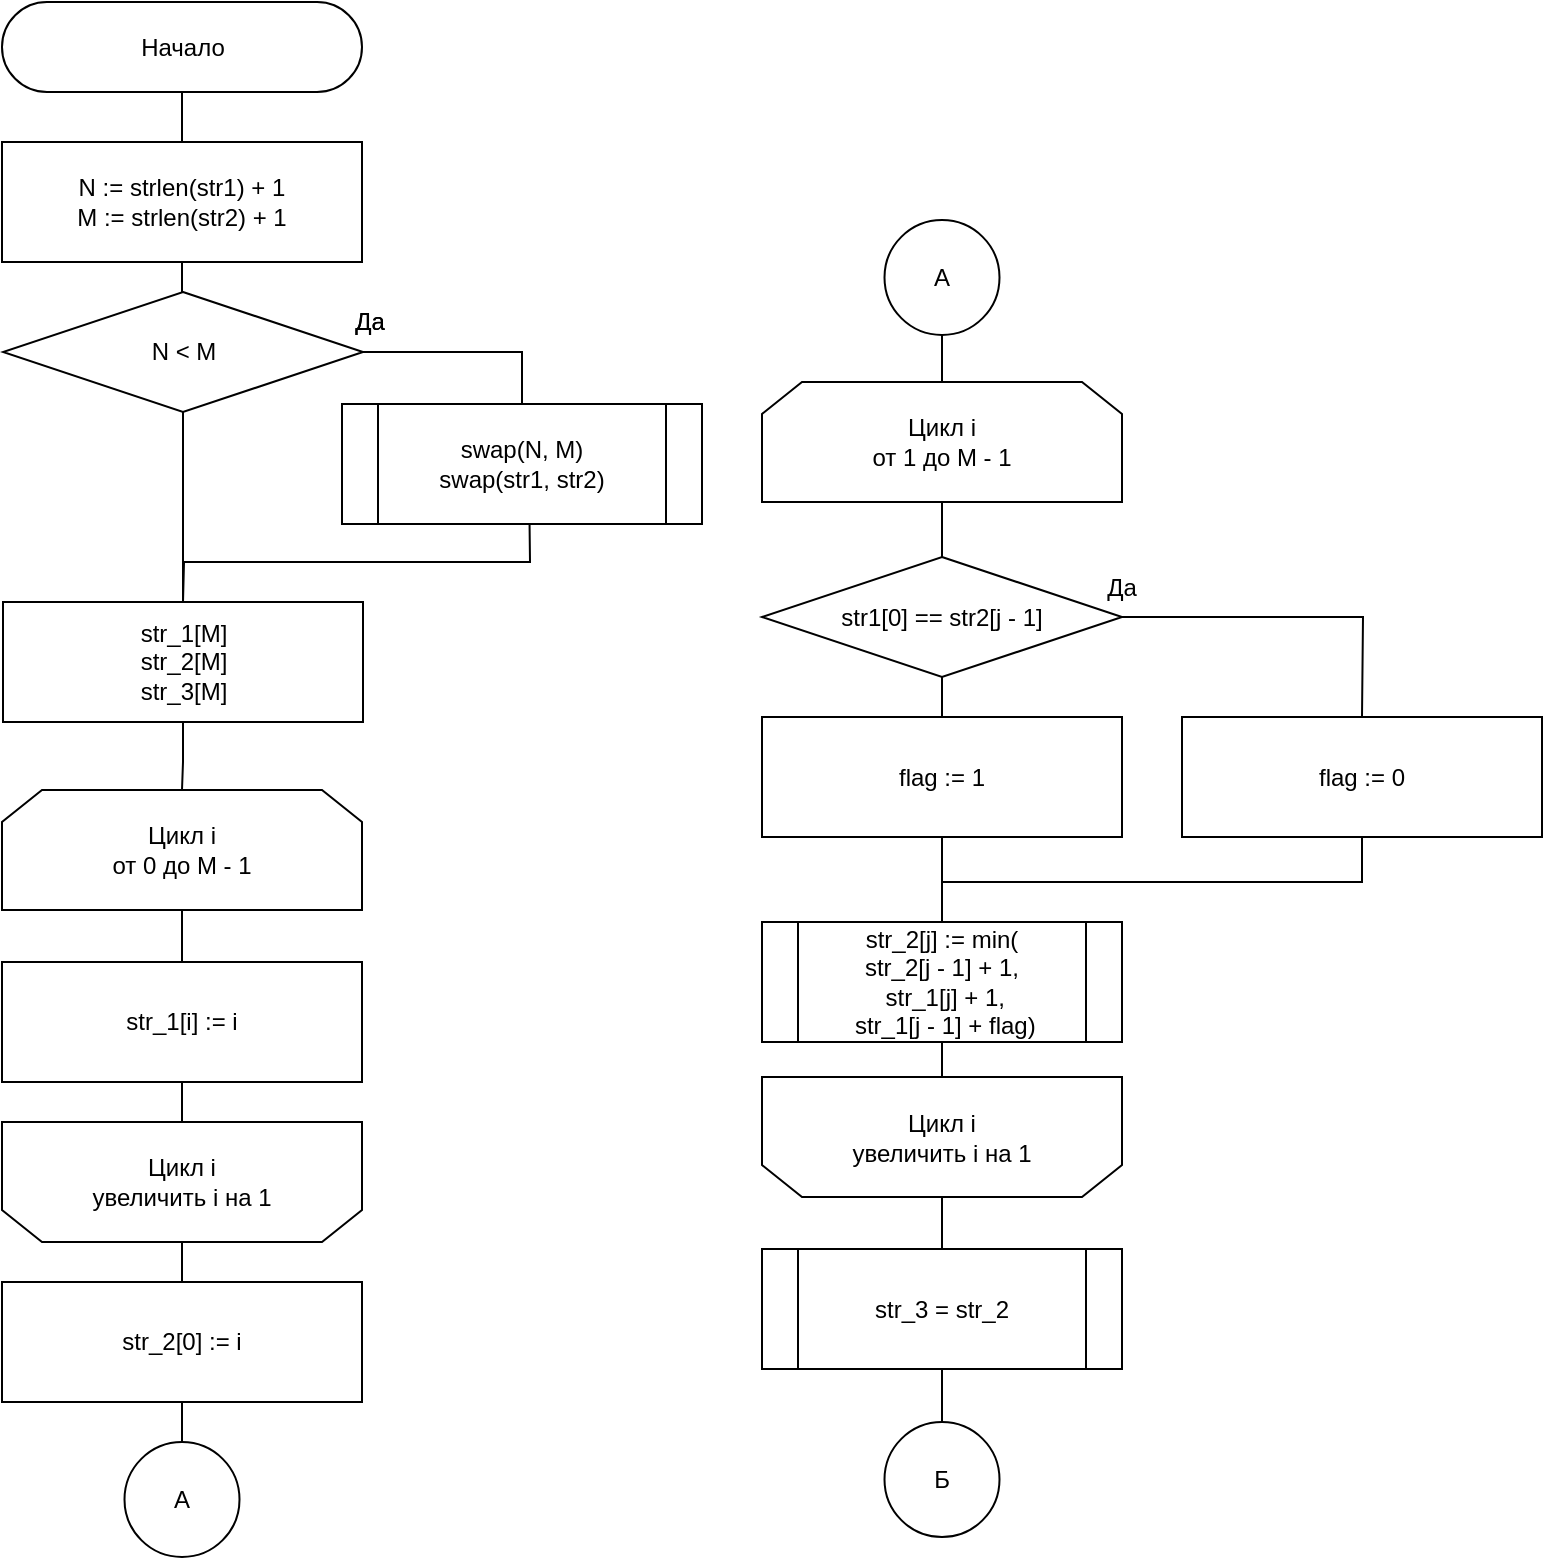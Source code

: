 <mxfile version="20.6.0" type="device"><diagram id="9uQ9ZiaEE8bDvj1Upp3o" name="Страница 1"><mxGraphModel dx="2844" dy="1544" grid="1" gridSize="10" guides="1" tooltips="1" connect="1" arrows="1" fold="1" page="1" pageScale="1" pageWidth="1169" pageHeight="827" math="0" shadow="0"><root><mxCell id="0"/><mxCell id="1" parent="0"/><mxCell id="8Jzv-b_DoRKBQN0-mvvZ-2" value="Начало" style="html=1;dashed=0;whitespace=wrap;shape=mxgraph.dfd.start" parent="1" vertex="1"><mxGeometry x="150" width="180" height="45" as="geometry"/></mxCell><mxCell id="8Jzv-b_DoRKBQN0-mvvZ-3" value="" style="edgeStyle=orthogonalEdgeStyle;rounded=0;orthogonalLoop=1;jettySize=auto;html=1;" parent="1" source="8Jzv-b_DoRKBQN0-mvvZ-4" target="8Jzv-b_DoRKBQN0-mvvZ-8" edge="1"><mxGeometry relative="1" as="geometry"/></mxCell><mxCell id="8Jzv-b_DoRKBQN0-mvvZ-4" value="&lt;div&gt;N := strlen(str1) + 1&lt;br&gt;&lt;/div&gt;&lt;div&gt;M := strlen(str2) + 1&lt;br&gt;&lt;/div&gt;" style="rounded=0;whiteSpace=wrap;html=1;shadow=0;" parent="1" vertex="1"><mxGeometry x="150" y="70" width="180" height="60" as="geometry"/></mxCell><mxCell id="8Jzv-b_DoRKBQN0-mvvZ-7" value="" style="edgeStyle=orthogonalEdgeStyle;rounded=0;orthogonalLoop=1;jettySize=auto;html=1;entryX=0.5;entryY=0;entryDx=0;entryDy=0;endArrow=none;endFill=0;" parent="1" source="8Jzv-b_DoRKBQN0-mvvZ-8" edge="1"><mxGeometry relative="1" as="geometry"><mxPoint x="240.5" y="300" as="targetPoint"/></mxGeometry></mxCell><mxCell id="8Jzv-b_DoRKBQN0-mvvZ-8" value="N &amp;lt; M" style="rhombus;whiteSpace=wrap;html=1;shadow=0;" parent="1" vertex="1"><mxGeometry x="150.5" y="145.0" width="180" height="60" as="geometry"/></mxCell><mxCell id="8Jzv-b_DoRKBQN0-mvvZ-9" value="Да" style="text;html=1;strokeColor=none;fillColor=none;align=center;verticalAlign=middle;whiteSpace=wrap;rounded=0;shadow=0;" parent="1" vertex="1"><mxGeometry x="304" y="145" width="60" height="30" as="geometry"/></mxCell><mxCell id="vidyQBy7Az7c1qWI-CH7-7" value="" style="edgeStyle=orthogonalEdgeStyle;rounded=0;orthogonalLoop=1;jettySize=auto;html=1;endArrow=none;endFill=0;" edge="1" parent="1" source="8Jzv-b_DoRKBQN0-mvvZ-13" target="8Jzv-b_DoRKBQN0-mvvZ-93"><mxGeometry relative="1" as="geometry"/></mxCell><mxCell id="8Jzv-b_DoRKBQN0-mvvZ-13" value="&lt;div&gt;Цикл i &lt;br&gt;&lt;/div&gt;&lt;div&gt;от 0 до M - 1&lt;/div&gt;" style="shape=loopLimit;whiteSpace=wrap;html=1;shadow=0;" parent="1" vertex="1"><mxGeometry x="150" y="394" width="180" height="60" as="geometry"/></mxCell><mxCell id="8Jzv-b_DoRKBQN0-mvvZ-19" value="&lt;div&gt;Цикл i&lt;/div&gt;&lt;div&gt;увеличить i на 1&lt;br&gt;&lt;/div&gt;" style="shape=loopLimit;whiteSpace=wrap;html=1;direction=west;shadow=0;" parent="1" vertex="1"><mxGeometry x="150" y="560" width="180" height="60" as="geometry"/></mxCell><mxCell id="8Jzv-b_DoRKBQN0-mvvZ-55" value="Да" style="text;html=1;strokeColor=none;fillColor=none;align=center;verticalAlign=middle;whiteSpace=wrap;rounded=0;shadow=0;" parent="1" vertex="1"><mxGeometry x="304" y="145" width="60" height="30" as="geometry"/></mxCell><mxCell id="vidyQBy7Az7c1qWI-CH7-6" value="" style="edgeStyle=orthogonalEdgeStyle;rounded=0;orthogonalLoop=1;jettySize=auto;html=1;endArrow=none;endFill=0;" edge="1" parent="1" source="8Jzv-b_DoRKBQN0-mvvZ-61" target="8Jzv-b_DoRKBQN0-mvvZ-13"><mxGeometry relative="1" as="geometry"/></mxCell><mxCell id="8Jzv-b_DoRKBQN0-mvvZ-61" value="&lt;div&gt;str_1[M]&lt;/div&gt;&lt;div&gt;str_2[M]&lt;/div&gt;&lt;div&gt;str_3[M]&lt;br&gt;&lt;/div&gt;" style="rounded=0;whiteSpace=wrap;html=1;shadow=0;" parent="1" vertex="1"><mxGeometry x="150.5" y="300" width="180" height="60" as="geometry"/></mxCell><mxCell id="8Jzv-b_DoRKBQN0-mvvZ-93" value="str_1[i] := i" style="rounded=0;whiteSpace=wrap;html=1;shadow=0;" parent="1" vertex="1"><mxGeometry x="150" y="480" width="180" height="60" as="geometry"/></mxCell><mxCell id="vidyQBy7Az7c1qWI-CH7-12" value="" style="edgeStyle=orthogonalEdgeStyle;rounded=0;orthogonalLoop=1;jettySize=auto;html=1;endArrow=none;endFill=0;" edge="1" parent="1" source="8Jzv-b_DoRKBQN0-mvvZ-94" target="8Jzv-b_DoRKBQN0-mvvZ-137"><mxGeometry relative="1" as="geometry"/></mxCell><mxCell id="8Jzv-b_DoRKBQN0-mvvZ-94" value="str_2[0] := i" style="rounded=0;whiteSpace=wrap;html=1;shadow=0;" parent="1" vertex="1"><mxGeometry x="150" y="640" width="180" height="60" as="geometry"/></mxCell><mxCell id="8Jzv-b_DoRKBQN0-mvvZ-115" value="" style="edgeStyle=orthogonalEdgeStyle;rounded=0;orthogonalLoop=1;jettySize=auto;html=1;endArrow=none;endFill=0;" parent="1" source="8Jzv-b_DoRKBQN0-mvvZ-116" edge="1"><mxGeometry relative="1" as="geometry"><mxPoint x="620" y="277.5" as="targetPoint"/></mxGeometry></mxCell><mxCell id="8Jzv-b_DoRKBQN0-mvvZ-116" value="&lt;div&gt;Цикл i&lt;/div&gt;&lt;div&gt;от 1 до M - 1&lt;br&gt;&lt;/div&gt;" style="shape=loopLimit;whiteSpace=wrap;html=1;shadow=0;" parent="1" vertex="1"><mxGeometry x="530" y="190" width="180" height="60" as="geometry"/></mxCell><mxCell id="8Jzv-b_DoRKBQN0-mvvZ-140" style="edgeStyle=orthogonalEdgeStyle;rounded=0;orthogonalLoop=1;jettySize=auto;html=1;exitX=0.5;exitY=0;exitDx=0;exitDy=0;entryX=0.5;entryY=0;entryDx=0;entryDy=0;endArrow=none;endFill=0;" parent="1" source="8Jzv-b_DoRKBQN0-mvvZ-117" target="8Jzv-b_DoRKBQN0-mvvZ-139" edge="1"><mxGeometry relative="1" as="geometry"/></mxCell><mxCell id="8Jzv-b_DoRKBQN0-mvvZ-117" value="&lt;div&gt;Цикл i&lt;/div&gt;&lt;div&gt;увеличить i на 1&lt;br&gt;&lt;/div&gt;" style="shape=loopLimit;whiteSpace=wrap;html=1;direction=west;shadow=0;" parent="1" vertex="1"><mxGeometry x="530" y="537.5" width="180" height="60" as="geometry"/></mxCell><mxCell id="8Jzv-b_DoRKBQN0-mvvZ-118" style="edgeStyle=orthogonalEdgeStyle;rounded=0;orthogonalLoop=1;jettySize=auto;html=1;exitX=1;exitY=0.5;exitDx=0;exitDy=0;entryX=0.5;entryY=0;entryDx=0;entryDy=0;endArrow=none;endFill=0;" parent="1" source="8Jzv-b_DoRKBQN0-mvvZ-120" edge="1"><mxGeometry relative="1" as="geometry"><mxPoint x="830" y="357.5" as="targetPoint"/></mxGeometry></mxCell><mxCell id="8Jzv-b_DoRKBQN0-mvvZ-119" style="edgeStyle=orthogonalEdgeStyle;rounded=0;orthogonalLoop=1;jettySize=auto;html=1;exitX=0.5;exitY=1;exitDx=0;exitDy=0;entryX=0.5;entryY=0;entryDx=0;entryDy=0;endArrow=none;endFill=0;" parent="1" source="8Jzv-b_DoRKBQN0-mvvZ-120" target="8Jzv-b_DoRKBQN0-mvvZ-125" edge="1"><mxGeometry relative="1" as="geometry"/></mxCell><mxCell id="8Jzv-b_DoRKBQN0-mvvZ-120" value="str1[0] == str2[j - 1]" style="rhombus;whiteSpace=wrap;html=1;shadow=0;" parent="1" vertex="1"><mxGeometry x="530" y="277.5" width="180" height="60" as="geometry"/></mxCell><mxCell id="8Jzv-b_DoRKBQN0-mvvZ-121" value="Да" style="text;html=1;strokeColor=none;fillColor=none;align=center;verticalAlign=middle;whiteSpace=wrap;rounded=0;shadow=0;" parent="1" vertex="1"><mxGeometry x="680" y="277.5" width="60" height="30" as="geometry"/></mxCell><mxCell id="8Jzv-b_DoRKBQN0-mvvZ-122" style="edgeStyle=orthogonalEdgeStyle;rounded=0;orthogonalLoop=1;jettySize=auto;html=1;exitX=0.5;exitY=1;exitDx=0;exitDy=0;entryX=0.5;entryY=0;entryDx=0;entryDy=0;" parent="1" target="8Jzv-b_DoRKBQN0-mvvZ-127" edge="1"><mxGeometry relative="1" as="geometry"><mxPoint x="830" y="417.5" as="sourcePoint"/><mxPoint x="620" y="457.5" as="targetPoint"/><Array as="points"><mxPoint x="830" y="440"/><mxPoint x="620" y="440"/><mxPoint x="620" y="464"/></Array></mxGeometry></mxCell><mxCell id="8Jzv-b_DoRKBQN0-mvvZ-123" value="flag := 0" style="rounded=0;whiteSpace=wrap;html=1;shadow=0;" parent="1" vertex="1"><mxGeometry x="740" y="357.5" width="180" height="60" as="geometry"/></mxCell><mxCell id="8Jzv-b_DoRKBQN0-mvvZ-124" value="" style="edgeStyle=orthogonalEdgeStyle;rounded=0;orthogonalLoop=1;jettySize=auto;html=1;entryX=0.5;entryY=0;entryDx=0;entryDy=0;endArrow=none;endFill=0;" parent="1" source="8Jzv-b_DoRKBQN0-mvvZ-125" target="8Jzv-b_DoRKBQN0-mvvZ-127" edge="1"><mxGeometry relative="1" as="geometry"><mxPoint x="620" y="457.5" as="targetPoint"/></mxGeometry></mxCell><mxCell id="8Jzv-b_DoRKBQN0-mvvZ-125" value="flag := 1" style="rounded=0;whiteSpace=wrap;html=1;shadow=0;" parent="1" vertex="1"><mxGeometry x="530" y="357.5" width="180" height="60" as="geometry"/></mxCell><mxCell id="8Jzv-b_DoRKBQN0-mvvZ-126" style="edgeStyle=orthogonalEdgeStyle;rounded=0;orthogonalLoop=1;jettySize=auto;html=1;exitX=0.5;exitY=1;exitDx=0;exitDy=0;entryX=0.5;entryY=1;entryDx=0;entryDy=0;endArrow=none;endFill=0;" parent="1" target="8Jzv-b_DoRKBQN0-mvvZ-117" edge="1"><mxGeometry relative="1" as="geometry"><mxPoint x="620" y="517.5" as="sourcePoint"/></mxGeometry></mxCell><mxCell id="8Jzv-b_DoRKBQN0-mvvZ-127" value="str_2[j] := min(&lt;br&gt;str_2[j - 1] + 1,&lt;br&gt;&amp;nbsp;str_1[j] + 1,&lt;br&gt;&amp;nbsp;str_1[j - 1] + flag)" style="shape=process;whiteSpace=wrap;html=1;backgroundOutline=1;shadow=0;" parent="1" vertex="1"><mxGeometry x="530" y="460" width="180" height="60" as="geometry"/></mxCell><mxCell id="8Jzv-b_DoRKBQN0-mvvZ-136" style="edgeStyle=orthogonalEdgeStyle;rounded=0;orthogonalLoop=1;jettySize=auto;html=1;exitX=0.5;exitY=1;exitDx=0;exitDy=0;entryX=0.5;entryY=0;entryDx=0;entryDy=0;endArrow=none;endFill=0;" parent="1" source="8Jzv-b_DoRKBQN0-mvvZ-135" target="8Jzv-b_DoRKBQN0-mvvZ-116" edge="1"><mxGeometry relative="1" as="geometry"/></mxCell><mxCell id="8Jzv-b_DoRKBQN0-mvvZ-135" value="А" style="ellipse;whiteSpace=wrap;html=1;aspect=fixed;" parent="1" vertex="1"><mxGeometry x="591.25" y="109" width="57.5" height="57.5" as="geometry"/></mxCell><mxCell id="8Jzv-b_DoRKBQN0-mvvZ-137" value="А" style="ellipse;whiteSpace=wrap;html=1;aspect=fixed;" parent="1" vertex="1"><mxGeometry x="211.25" y="720" width="57.5" height="57.5" as="geometry"/></mxCell><mxCell id="8Jzv-b_DoRKBQN0-mvvZ-143" style="edgeStyle=orthogonalEdgeStyle;rounded=0;orthogonalLoop=1;jettySize=auto;html=1;exitX=0.5;exitY=1;exitDx=0;exitDy=0;entryX=0.5;entryY=0;entryDx=0;entryDy=0;endArrow=none;endFill=0;" parent="1" source="8Jzv-b_DoRKBQN0-mvvZ-139" target="8Jzv-b_DoRKBQN0-mvvZ-142" edge="1"><mxGeometry relative="1" as="geometry"/></mxCell><mxCell id="8Jzv-b_DoRKBQN0-mvvZ-139" value="str_3 = str_2" style="shape=process;whiteSpace=wrap;html=1;backgroundOutline=1;shadow=0;" parent="1" vertex="1"><mxGeometry x="530" y="623.5" width="180" height="60" as="geometry"/></mxCell><mxCell id="8Jzv-b_DoRKBQN0-mvvZ-142" value="Б" style="ellipse;whiteSpace=wrap;html=1;aspect=fixed;" parent="1" vertex="1"><mxGeometry x="591.25" y="710" width="57.5" height="57.5" as="geometry"/></mxCell><mxCell id="vidyQBy7Az7c1qWI-CH7-1" value="swap(N, M)&lt;br&gt;swap(str1, str2)" style="shape=process;whiteSpace=wrap;html=1;backgroundOutline=1;shadow=0;" vertex="1" parent="1"><mxGeometry x="320" y="201" width="180" height="60" as="geometry"/></mxCell><mxCell id="vidyQBy7Az7c1qWI-CH7-3" value="" style="endArrow=none;html=1;rounded=0;entryX=0.5;entryY=0.5;entryDx=0;entryDy=22.5;entryPerimeter=0;exitX=0.5;exitY=0;exitDx=0;exitDy=0;" edge="1" parent="1" source="8Jzv-b_DoRKBQN0-mvvZ-4" target="8Jzv-b_DoRKBQN0-mvvZ-2"><mxGeometry width="50" height="50" relative="1" as="geometry"><mxPoint x="250" y="140" as="sourcePoint"/><mxPoint x="300" y="90" as="targetPoint"/></mxGeometry></mxCell><mxCell id="vidyQBy7Az7c1qWI-CH7-4" value="" style="endArrow=none;html=1;rounded=0;entryX=0.5;entryY=0;entryDx=0;entryDy=0;exitX=1;exitY=0.5;exitDx=0;exitDy=0;" edge="1" parent="1" source="8Jzv-b_DoRKBQN0-mvvZ-8" target="vidyQBy7Az7c1qWI-CH7-1"><mxGeometry width="50" height="50" relative="1" as="geometry"><mxPoint x="310" y="290" as="sourcePoint"/><mxPoint x="360" y="240" as="targetPoint"/><Array as="points"><mxPoint x="410" y="175"/></Array></mxGeometry></mxCell><mxCell id="vidyQBy7Az7c1qWI-CH7-5" value="" style="endArrow=none;html=1;rounded=0;exitX=0.5;exitY=0;exitDx=0;exitDy=0;entryX=0.521;entryY=1.005;entryDx=0;entryDy=0;entryPerimeter=0;" edge="1" parent="1" source="8Jzv-b_DoRKBQN0-mvvZ-61" target="vidyQBy7Az7c1qWI-CH7-1"><mxGeometry width="50" height="50" relative="1" as="geometry"><mxPoint x="310" y="290" as="sourcePoint"/><mxPoint x="360" y="240" as="targetPoint"/><Array as="points"><mxPoint x="241" y="280"/><mxPoint x="414" y="280"/></Array></mxGeometry></mxCell><mxCell id="vidyQBy7Az7c1qWI-CH7-10" value="" style="endArrow=none;html=1;rounded=0;exitX=0.5;exitY=1;exitDx=0;exitDy=0;entryX=0.5;entryY=1;entryDx=0;entryDy=0;" edge="1" parent="1" source="8Jzv-b_DoRKBQN0-mvvZ-93" target="8Jzv-b_DoRKBQN0-mvvZ-19"><mxGeometry width="50" height="50" relative="1" as="geometry"><mxPoint x="310" y="600" as="sourcePoint"/><mxPoint x="360" y="550" as="targetPoint"/></mxGeometry></mxCell><mxCell id="vidyQBy7Az7c1qWI-CH7-11" value="" style="endArrow=none;html=1;rounded=0;exitX=0.5;exitY=0;exitDx=0;exitDy=0;entryX=0.5;entryY=0;entryDx=0;entryDy=0;" edge="1" parent="1" source="8Jzv-b_DoRKBQN0-mvvZ-94" target="8Jzv-b_DoRKBQN0-mvvZ-19"><mxGeometry width="50" height="50" relative="1" as="geometry"><mxPoint x="310" y="600" as="sourcePoint"/><mxPoint x="360" y="550" as="targetPoint"/></mxGeometry></mxCell></root></mxGraphModel></diagram></mxfile>